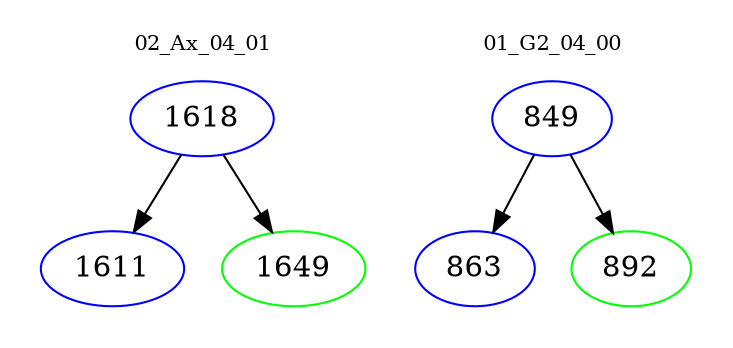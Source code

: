 digraph{
subgraph cluster_0 {
color = white
label = "02_Ax_04_01";
fontsize=10;
T0_1618 [label="1618", color="blue"]
T0_1618 -> T0_1611 [color="black"]
T0_1611 [label="1611", color="blue"]
T0_1618 -> T0_1649 [color="black"]
T0_1649 [label="1649", color="green"]
}
subgraph cluster_1 {
color = white
label = "01_G2_04_00";
fontsize=10;
T1_849 [label="849", color="blue"]
T1_849 -> T1_863 [color="black"]
T1_863 [label="863", color="blue"]
T1_849 -> T1_892 [color="black"]
T1_892 [label="892", color="green"]
}
}
